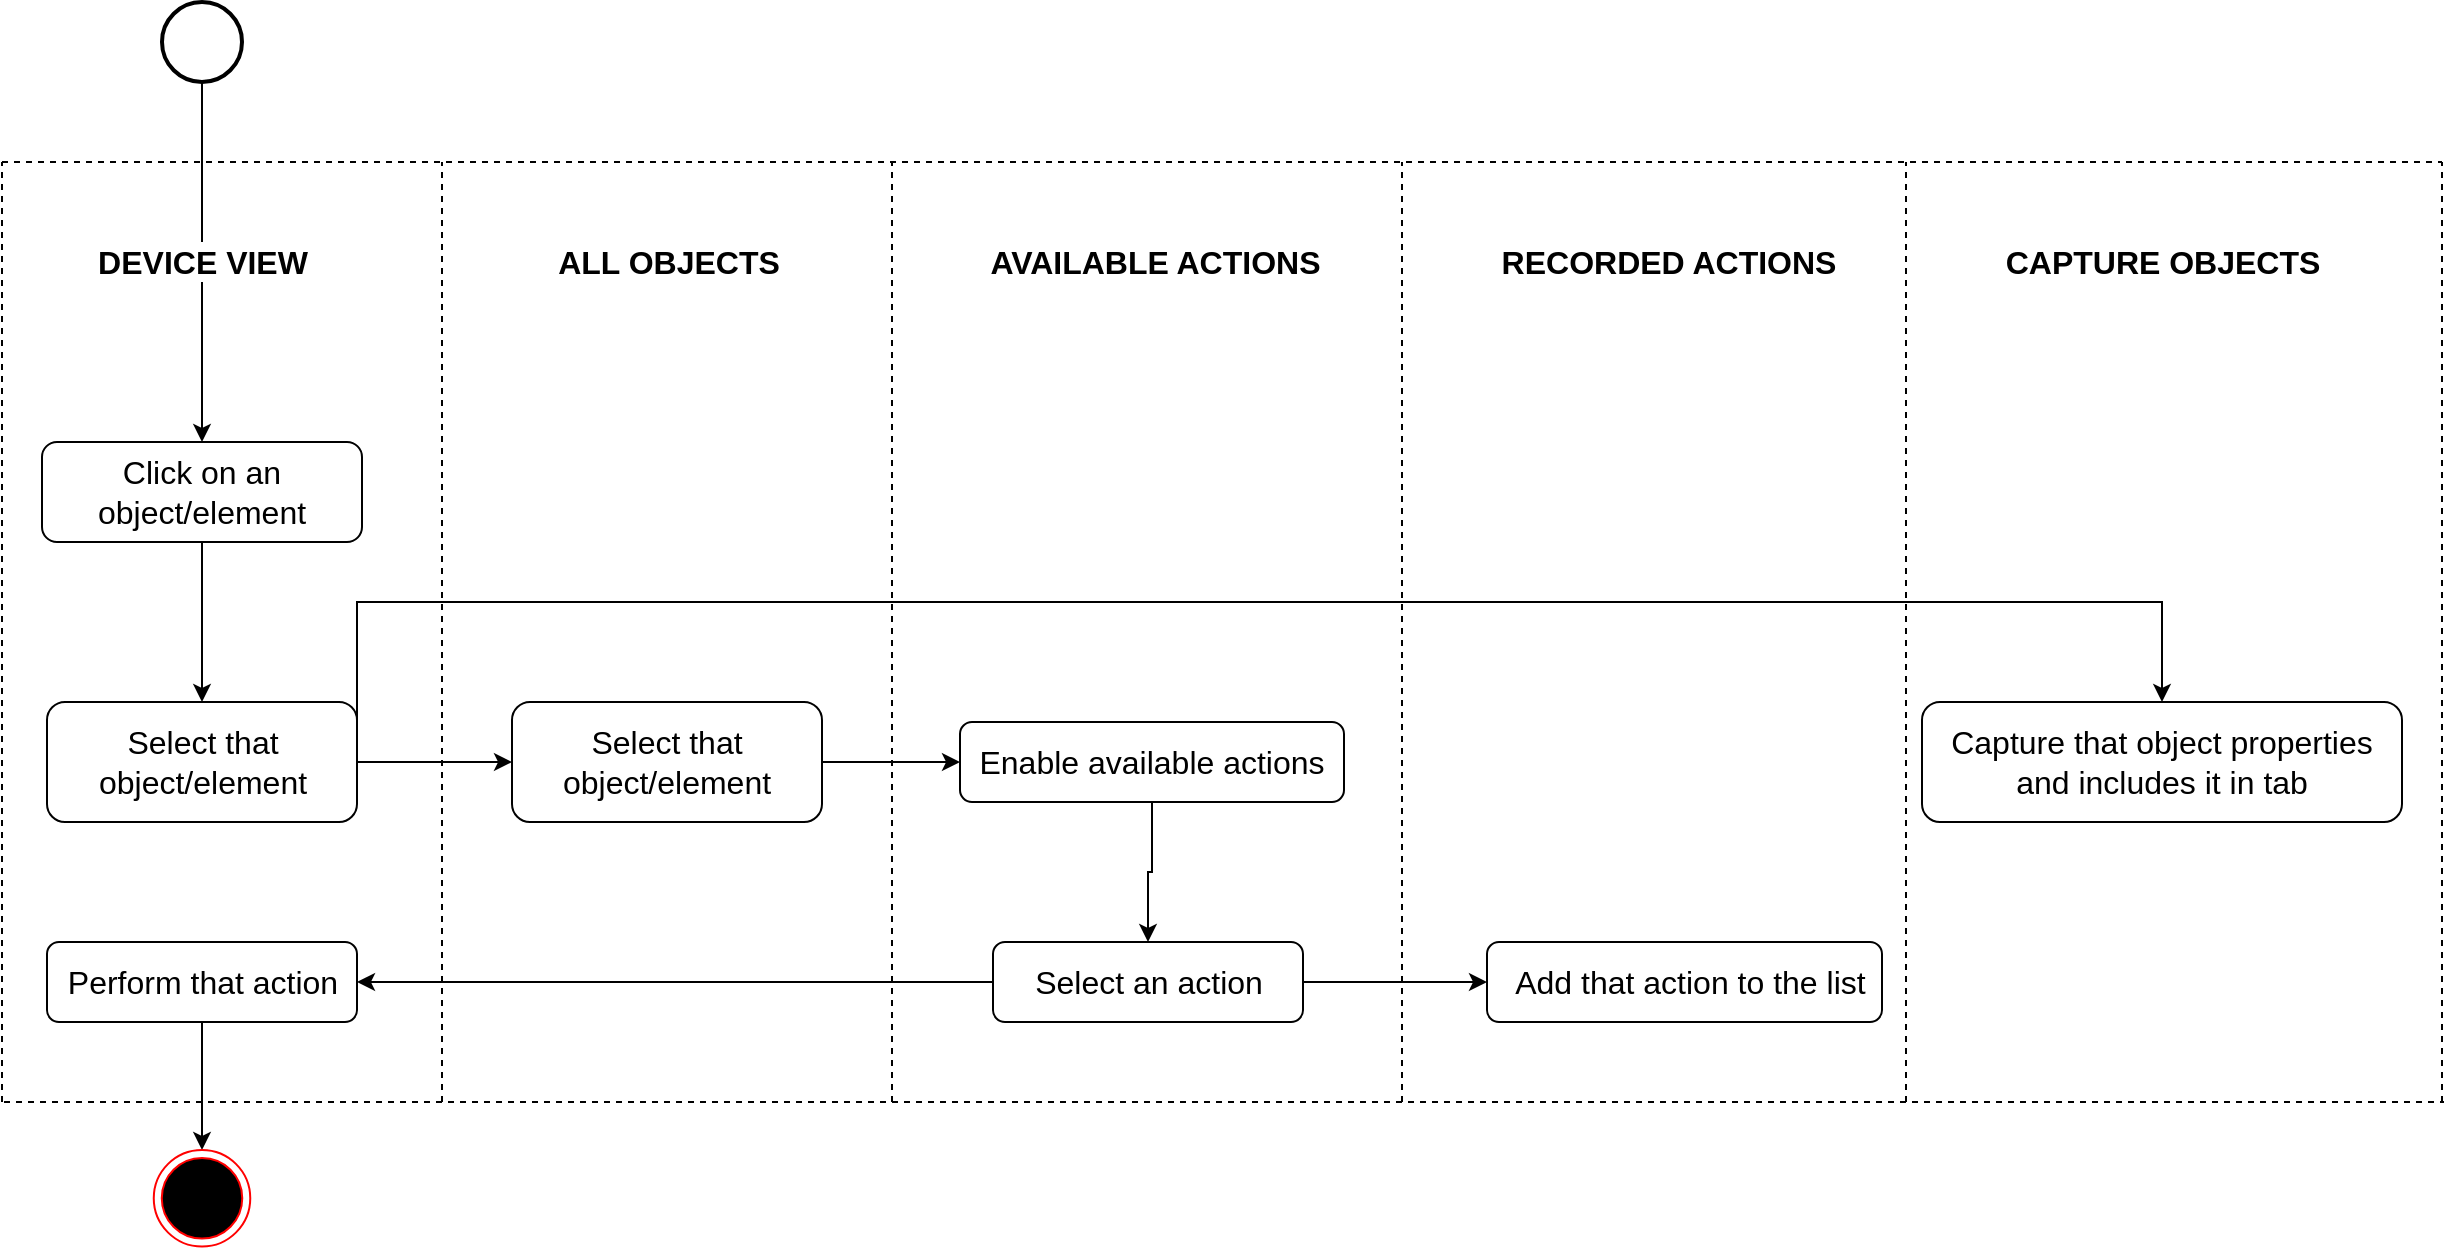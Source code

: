 <mxfile version="16.1.0" type="github">
  <diagram id="C5RBs43oDa-KdzZeNtuy" name="Page-1">
    <mxGraphModel dx="1261" dy="1754" grid="1" gridSize="10" guides="1" tooltips="1" connect="1" arrows="1" fold="1" page="1" pageScale="1" pageWidth="827" pageHeight="1169" background="#ffffff" math="0" shadow="0">
      <root>
        <mxCell id="WIyWlLk6GJQsqaUBKTNV-0" />
        <mxCell id="WIyWlLk6GJQsqaUBKTNV-1" parent="WIyWlLk6GJQsqaUBKTNV-0" />
        <mxCell id="b_t8HNFrIdf1F8aPozjB-15" value="" style="edgeStyle=orthogonalEdgeStyle;rounded=0;orthogonalLoop=1;jettySize=auto;html=1;" edge="1" parent="WIyWlLk6GJQsqaUBKTNV-1" source="WIyWlLk6GJQsqaUBKTNV-3" target="b_t8HNFrIdf1F8aPozjB-14">
          <mxGeometry relative="1" as="geometry" />
        </mxCell>
        <mxCell id="WIyWlLk6GJQsqaUBKTNV-3" value="&lt;font style=&quot;font-size: 16px&quot;&gt;Click on an object/element&lt;/font&gt;" style="rounded=1;whiteSpace=wrap;html=1;fontSize=12;glass=0;strokeWidth=1;shadow=0;" parent="WIyWlLk6GJQsqaUBKTNV-1" vertex="1">
          <mxGeometry x="140" y="60" width="160" height="50" as="geometry" />
        </mxCell>
        <mxCell id="b_t8HNFrIdf1F8aPozjB-0" value="" style="strokeWidth=2;html=1;shape=mxgraph.flowchart.start_2;whiteSpace=wrap;" vertex="1" parent="WIyWlLk6GJQsqaUBKTNV-1">
          <mxGeometry x="200" y="-160" width="40" height="40" as="geometry" />
        </mxCell>
        <mxCell id="b_t8HNFrIdf1F8aPozjB-8" value="" style="edgeStyle=orthogonalEdgeStyle;rounded=0;orthogonalLoop=1;jettySize=auto;html=1;" edge="1" parent="WIyWlLk6GJQsqaUBKTNV-1" source="b_t8HNFrIdf1F8aPozjB-2" target="WIyWlLk6GJQsqaUBKTNV-3">
          <mxGeometry relative="1" as="geometry" />
        </mxCell>
        <mxCell id="b_t8HNFrIdf1F8aPozjB-2" value="&lt;font style=&quot;font-size: 16px&quot;&gt;DEVICE VIEW&lt;/font&gt;" style="text;html=1;align=center;verticalAlign=middle;resizable=0;points=[];autosize=1;strokeColor=none;fillColor=none;fontStyle=1" vertex="1" parent="WIyWlLk6GJQsqaUBKTNV-1">
          <mxGeometry x="160" y="-40" width="120" height="20" as="geometry" />
        </mxCell>
        <mxCell id="b_t8HNFrIdf1F8aPozjB-3" value="&lt;font style=&quot;font-size: 16px&quot;&gt;&amp;nbsp;AVAILABLE ACTIONS&lt;/font&gt;" style="text;html=1;align=center;verticalAlign=middle;resizable=0;points=[];autosize=1;strokeColor=none;fillColor=none;fontStyle=1" vertex="1" parent="WIyWlLk6GJQsqaUBKTNV-1">
          <mxGeometry x="599" y="-40" width="190" height="20" as="geometry" />
        </mxCell>
        <mxCell id="b_t8HNFrIdf1F8aPozjB-5" value="&lt;font style=&quot;font-size: 16px&quot;&gt;ALL OBJECTS&lt;/font&gt;" style="text;html=1;align=center;verticalAlign=middle;resizable=0;points=[];autosize=1;strokeColor=none;fillColor=none;fontStyle=1" vertex="1" parent="WIyWlLk6GJQsqaUBKTNV-1">
          <mxGeometry x="387.5" y="-40" width="130" height="20" as="geometry" />
        </mxCell>
        <mxCell id="b_t8HNFrIdf1F8aPozjB-6" value="&lt;font style=&quot;font-size: 16px&quot;&gt;RECORDED ACTIONS&lt;/font&gt;" style="text;html=1;align=center;verticalAlign=middle;resizable=0;points=[];autosize=1;strokeColor=none;fillColor=none;fontStyle=1" vertex="1" parent="WIyWlLk6GJQsqaUBKTNV-1">
          <mxGeometry x="862.5" y="-40" width="180" height="20" as="geometry" />
        </mxCell>
        <mxCell id="b_t8HNFrIdf1F8aPozjB-7" value="&lt;font style=&quot;font-size: 16px&quot;&gt;CAPTURE OBJECTS&lt;/font&gt;" style="text;html=1;align=center;verticalAlign=middle;resizable=0;points=[];autosize=1;strokeColor=none;fillColor=none;fontStyle=1" vertex="1" parent="WIyWlLk6GJQsqaUBKTNV-1">
          <mxGeometry x="1115" y="-40" width="170" height="20" as="geometry" />
        </mxCell>
        <mxCell id="b_t8HNFrIdf1F8aPozjB-10" value="" style="endArrow=none;html=1;rounded=0;" edge="1" parent="WIyWlLk6GJQsqaUBKTNV-1" source="b_t8HNFrIdf1F8aPozjB-2">
          <mxGeometry width="50" height="50" relative="1" as="geometry">
            <mxPoint x="450" y="90" as="sourcePoint" />
            <mxPoint x="220" y="-120" as="targetPoint" />
          </mxGeometry>
        </mxCell>
        <mxCell id="b_t8HNFrIdf1F8aPozjB-18" value="" style="edgeStyle=orthogonalEdgeStyle;rounded=0;orthogonalLoop=1;jettySize=auto;html=1;" edge="1" parent="WIyWlLk6GJQsqaUBKTNV-1" source="b_t8HNFrIdf1F8aPozjB-12" target="b_t8HNFrIdf1F8aPozjB-17">
          <mxGeometry relative="1" as="geometry" />
        </mxCell>
        <mxCell id="b_t8HNFrIdf1F8aPozjB-12" value="&lt;font style=&quot;font-size: 16px&quot;&gt;Select that object/element&lt;/font&gt;" style="rounded=1;whiteSpace=wrap;html=1;fontSize=12;glass=0;strokeWidth=1;shadow=0;" vertex="1" parent="WIyWlLk6GJQsqaUBKTNV-1">
          <mxGeometry x="375" y="190" width="155" height="60" as="geometry" />
        </mxCell>
        <mxCell id="b_t8HNFrIdf1F8aPozjB-29" value="" style="edgeStyle=orthogonalEdgeStyle;rounded=0;orthogonalLoop=1;jettySize=auto;html=1;fontSize=12;" edge="1" parent="WIyWlLk6GJQsqaUBKTNV-1" source="b_t8HNFrIdf1F8aPozjB-14" target="b_t8HNFrIdf1F8aPozjB-12">
          <mxGeometry relative="1" as="geometry" />
        </mxCell>
        <mxCell id="b_t8HNFrIdf1F8aPozjB-30" style="edgeStyle=orthogonalEdgeStyle;rounded=0;orthogonalLoop=1;jettySize=auto;html=1;fontSize=12;exitX=1;exitY=0.5;exitDx=0;exitDy=0;" edge="1" parent="WIyWlLk6GJQsqaUBKTNV-1" source="b_t8HNFrIdf1F8aPozjB-14" target="b_t8HNFrIdf1F8aPozjB-26">
          <mxGeometry relative="1" as="geometry">
            <mxPoint x="870" y="150" as="targetPoint" />
            <Array as="points">
              <mxPoint x="298" y="140" />
              <mxPoint x="1200" y="140" />
            </Array>
          </mxGeometry>
        </mxCell>
        <mxCell id="b_t8HNFrIdf1F8aPozjB-14" value="&lt;font style=&quot;font-size: 16px&quot;&gt;Select that object/element&lt;/font&gt;" style="rounded=1;whiteSpace=wrap;html=1;fontSize=12;glass=0;strokeWidth=1;shadow=0;" vertex="1" parent="WIyWlLk6GJQsqaUBKTNV-1">
          <mxGeometry x="142.5" y="190" width="155" height="60" as="geometry" />
        </mxCell>
        <mxCell id="b_t8HNFrIdf1F8aPozjB-20" value="" style="edgeStyle=orthogonalEdgeStyle;rounded=0;orthogonalLoop=1;jettySize=auto;html=1;" edge="1" parent="WIyWlLk6GJQsqaUBKTNV-1" source="b_t8HNFrIdf1F8aPozjB-17" target="b_t8HNFrIdf1F8aPozjB-19">
          <mxGeometry relative="1" as="geometry" />
        </mxCell>
        <mxCell id="b_t8HNFrIdf1F8aPozjB-17" value="&lt;font style=&quot;font-size: 16px&quot;&gt;Enable available actions&lt;/font&gt;" style="rounded=1;whiteSpace=wrap;html=1;fontSize=12;glass=0;strokeWidth=1;shadow=0;" vertex="1" parent="WIyWlLk6GJQsqaUBKTNV-1">
          <mxGeometry x="599" y="200" width="192" height="40" as="geometry" />
        </mxCell>
        <mxCell id="b_t8HNFrIdf1F8aPozjB-22" value="" style="edgeStyle=orthogonalEdgeStyle;rounded=0;orthogonalLoop=1;jettySize=auto;html=1;" edge="1" parent="WIyWlLk6GJQsqaUBKTNV-1" source="b_t8HNFrIdf1F8aPozjB-19" target="b_t8HNFrIdf1F8aPozjB-21">
          <mxGeometry relative="1" as="geometry" />
        </mxCell>
        <mxCell id="b_t8HNFrIdf1F8aPozjB-24" value="" style="edgeStyle=orthogonalEdgeStyle;rounded=0;orthogonalLoop=1;jettySize=auto;html=1;" edge="1" parent="WIyWlLk6GJQsqaUBKTNV-1" source="b_t8HNFrIdf1F8aPozjB-19" target="b_t8HNFrIdf1F8aPozjB-23">
          <mxGeometry relative="1" as="geometry" />
        </mxCell>
        <mxCell id="b_t8HNFrIdf1F8aPozjB-19" value="&lt;font style=&quot;font-size: 16px&quot;&gt;Select an action&lt;/font&gt;" style="rounded=1;whiteSpace=wrap;html=1;fontSize=12;glass=0;strokeWidth=1;shadow=0;" vertex="1" parent="WIyWlLk6GJQsqaUBKTNV-1">
          <mxGeometry x="615.5" y="310" width="155" height="40" as="geometry" />
        </mxCell>
        <mxCell id="b_t8HNFrIdf1F8aPozjB-34" value="" style="edgeStyle=orthogonalEdgeStyle;rounded=0;orthogonalLoop=1;jettySize=auto;html=1;fontSize=12;" edge="1" parent="WIyWlLk6GJQsqaUBKTNV-1" source="b_t8HNFrIdf1F8aPozjB-21" target="b_t8HNFrIdf1F8aPozjB-32">
          <mxGeometry relative="1" as="geometry" />
        </mxCell>
        <mxCell id="b_t8HNFrIdf1F8aPozjB-21" value="&lt;font style=&quot;font-size: 16px&quot;&gt;Perform that action&lt;/font&gt;" style="rounded=1;whiteSpace=wrap;html=1;fontSize=12;glass=0;strokeWidth=1;shadow=0;" vertex="1" parent="WIyWlLk6GJQsqaUBKTNV-1">
          <mxGeometry x="142.5" y="310" width="155" height="40" as="geometry" />
        </mxCell>
        <mxCell id="b_t8HNFrIdf1F8aPozjB-23" value="&lt;font style=&quot;font-size: 16px&quot;&gt;&amp;nbsp;Add that action to the list&lt;/font&gt;" style="rounded=1;whiteSpace=wrap;html=1;fontSize=12;glass=0;strokeWidth=1;shadow=0;" vertex="1" parent="WIyWlLk6GJQsqaUBKTNV-1">
          <mxGeometry x="862.5" y="310" width="197.5" height="40" as="geometry" />
        </mxCell>
        <mxCell id="b_t8HNFrIdf1F8aPozjB-26" value="&lt;font style=&quot;font-size: 16px&quot;&gt;&lt;span style=&quot;text-align: left ; background-color: rgb(255 , 255 , 255)&quot;&gt;Capture that&amp;nbsp;&lt;/span&gt;&lt;span style=&quot;text-align: left ; background-color: rgb(255 , 255 , 255)&quot;&gt;object properties and includes it in&lt;/span&gt;&lt;span style=&quot;text-align: left ; background-color: rgb(255 , 255 , 255)&quot;&gt;&amp;nbsp;tab&lt;/span&gt;&lt;/font&gt;" style="rounded=1;whiteSpace=wrap;html=1;fontSize=12;glass=0;strokeWidth=1;shadow=0;" vertex="1" parent="WIyWlLk6GJQsqaUBKTNV-1">
          <mxGeometry x="1080" y="190" width="240" height="60" as="geometry" />
        </mxCell>
        <mxCell id="b_t8HNFrIdf1F8aPozjB-32" value="" style="ellipse;html=1;shape=endState;fillColor=#000000;strokeColor=#ff0000;fontSize=12;" vertex="1" parent="WIyWlLk6GJQsqaUBKTNV-1">
          <mxGeometry x="195.88" y="414" width="48.25" height="48.25" as="geometry" />
        </mxCell>
        <mxCell id="b_t8HNFrIdf1F8aPozjB-63" value="" style="endArrow=none;dashed=1;html=1;rounded=0;fontSize=12;" edge="1" parent="WIyWlLk6GJQsqaUBKTNV-1">
          <mxGeometry width="50" height="50" relative="1" as="geometry">
            <mxPoint x="120" y="390" as="sourcePoint" />
            <mxPoint x="120" y="-80" as="targetPoint" />
          </mxGeometry>
        </mxCell>
        <mxCell id="b_t8HNFrIdf1F8aPozjB-64" value="" style="endArrow=none;dashed=1;html=1;rounded=0;fontSize=12;" edge="1" parent="WIyWlLk6GJQsqaUBKTNV-1">
          <mxGeometry width="50" height="50" relative="1" as="geometry">
            <mxPoint x="340" y="390" as="sourcePoint" />
            <mxPoint x="340" y="-80" as="targetPoint" />
          </mxGeometry>
        </mxCell>
        <mxCell id="b_t8HNFrIdf1F8aPozjB-65" value="" style="endArrow=none;dashed=1;html=1;rounded=0;fontSize=12;" edge="1" parent="WIyWlLk6GJQsqaUBKTNV-1">
          <mxGeometry width="50" height="50" relative="1" as="geometry">
            <mxPoint x="565.0" y="390" as="sourcePoint" />
            <mxPoint x="565.0" y="-80" as="targetPoint" />
          </mxGeometry>
        </mxCell>
        <mxCell id="b_t8HNFrIdf1F8aPozjB-66" value="" style="endArrow=none;dashed=1;html=1;rounded=0;fontSize=12;" edge="1" parent="WIyWlLk6GJQsqaUBKTNV-1">
          <mxGeometry width="50" height="50" relative="1" as="geometry">
            <mxPoint x="820" y="390" as="sourcePoint" />
            <mxPoint x="820" y="-80" as="targetPoint" />
          </mxGeometry>
        </mxCell>
        <mxCell id="b_t8HNFrIdf1F8aPozjB-67" value="" style="endArrow=none;dashed=1;html=1;rounded=0;fontSize=12;" edge="1" parent="WIyWlLk6GJQsqaUBKTNV-1">
          <mxGeometry width="50" height="50" relative="1" as="geometry">
            <mxPoint x="1072" y="390" as="sourcePoint" />
            <mxPoint x="1072" y="-80" as="targetPoint" />
          </mxGeometry>
        </mxCell>
        <mxCell id="b_t8HNFrIdf1F8aPozjB-68" value="" style="endArrow=none;dashed=1;html=1;rounded=0;fontSize=12;" edge="1" parent="WIyWlLk6GJQsqaUBKTNV-1">
          <mxGeometry width="50" height="50" relative="1" as="geometry">
            <mxPoint x="1340" y="390" as="sourcePoint" />
            <mxPoint x="1340" y="-80" as="targetPoint" />
          </mxGeometry>
        </mxCell>
        <mxCell id="b_t8HNFrIdf1F8aPozjB-69" value="" style="endArrow=none;dashed=1;html=1;rounded=0;fontSize=12;" edge="1" parent="WIyWlLk6GJQsqaUBKTNV-1">
          <mxGeometry width="50" height="50" relative="1" as="geometry">
            <mxPoint x="121" y="390" as="sourcePoint" />
            <mxPoint x="1341" y="390" as="targetPoint" />
          </mxGeometry>
        </mxCell>
        <mxCell id="b_t8HNFrIdf1F8aPozjB-70" value="" style="endArrow=none;dashed=1;html=1;rounded=0;fontSize=12;" edge="1" parent="WIyWlLk6GJQsqaUBKTNV-1">
          <mxGeometry width="50" height="50" relative="1" as="geometry">
            <mxPoint x="120" y="-80" as="sourcePoint" />
            <mxPoint x="1340" y="-80" as="targetPoint" />
          </mxGeometry>
        </mxCell>
      </root>
    </mxGraphModel>
  </diagram>
</mxfile>
